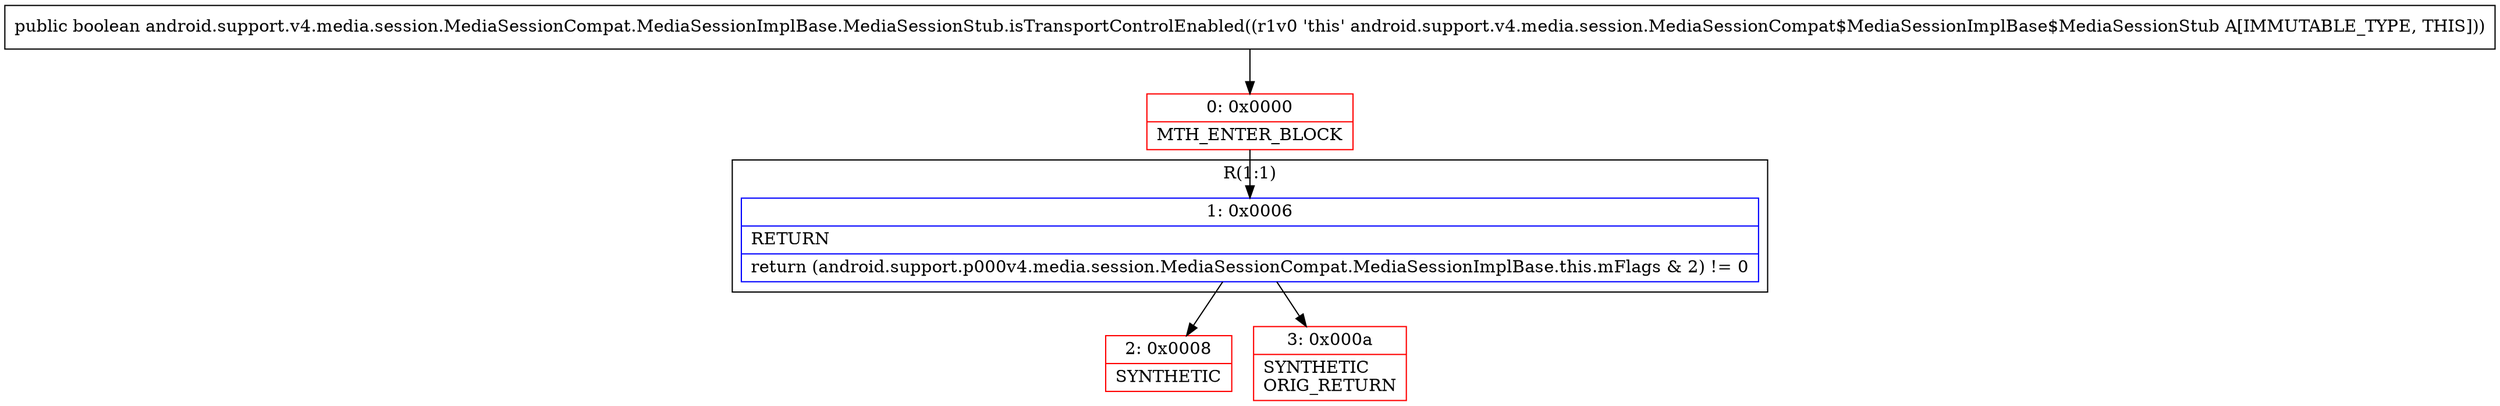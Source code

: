 digraph "CFG forandroid.support.v4.media.session.MediaSessionCompat.MediaSessionImplBase.MediaSessionStub.isTransportControlEnabled()Z" {
subgraph cluster_Region_613909672 {
label = "R(1:1)";
node [shape=record,color=blue];
Node_1 [shape=record,label="{1\:\ 0x0006|RETURN\l|return (android.support.p000v4.media.session.MediaSessionCompat.MediaSessionImplBase.this.mFlags & 2) != 0\l}"];
}
Node_0 [shape=record,color=red,label="{0\:\ 0x0000|MTH_ENTER_BLOCK\l}"];
Node_2 [shape=record,color=red,label="{2\:\ 0x0008|SYNTHETIC\l}"];
Node_3 [shape=record,color=red,label="{3\:\ 0x000a|SYNTHETIC\lORIG_RETURN\l}"];
MethodNode[shape=record,label="{public boolean android.support.v4.media.session.MediaSessionCompat.MediaSessionImplBase.MediaSessionStub.isTransportControlEnabled((r1v0 'this' android.support.v4.media.session.MediaSessionCompat$MediaSessionImplBase$MediaSessionStub A[IMMUTABLE_TYPE, THIS])) }"];
MethodNode -> Node_0;
Node_1 -> Node_2;
Node_1 -> Node_3;
Node_0 -> Node_1;
}

